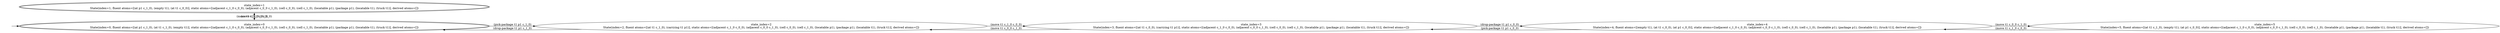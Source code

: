 digraph {
rankdir="LR"
s0[peripheries=2,label="state_index=0
State(index=0, fluent atoms=[(at p1 c_1_0), (at t1 c_1_0), (empty t1)], static atoms=[(adjacent c_1_0 c_0_0), (adjacent c_0_0 c_1_0), (cell c_0_0), (cell c_1_0), (locatable p1), (package p1), (locatable t1), (truck t1)], derived atoms=[])
"]
s1[peripheries=2,label="state_index=1
State(index=1, fluent atoms=[(at p1 c_1_0), (empty t1), (at t1 c_0_0)], static atoms=[(adjacent c_1_0 c_0_0), (adjacent c_0_0 c_1_0), (cell c_0_0), (cell c_1_0), (locatable p1), (package p1), (locatable t1), (truck t1)], derived atoms=[])
"]
s2[label="state_index=2
State(index=2, fluent atoms=[(at t1 c_1_0), (carrying t1 p1)], static atoms=[(adjacent c_1_0 c_0_0), (adjacent c_0_0 c_1_0), (cell c_0_0), (cell c_1_0), (locatable p1), (package p1), (locatable t1), (truck t1)], derived atoms=[])
"]
s3[label="state_index=3
State(index=3, fluent atoms=[(at t1 c_0_0), (carrying t1 p1)], static atoms=[(adjacent c_1_0 c_0_0), (adjacent c_0_0 c_1_0), (cell c_0_0), (cell c_1_0), (locatable p1), (package p1), (locatable t1), (truck t1)], derived atoms=[])
"]
s4[label="state_index=4
State(index=4, fluent atoms=[(empty t1), (at t1 c_0_0), (at p1 c_0_0)], static atoms=[(adjacent c_1_0 c_0_0), (adjacent c_0_0 c_1_0), (cell c_0_0), (cell c_1_0), (locatable p1), (package p1), (locatable t1), (truck t1)], derived atoms=[])
"]
s5[label="state_index=5
State(index=5, fluent atoms=[(at t1 c_1_0), (empty t1), (at p1 c_0_0)], static atoms=[(adjacent c_1_0 c_0_0), (adjacent c_0_0 c_1_0), (cell c_0_0), (cell c_1_0), (locatable p1), (package p1), (locatable t1), (truck t1)], derived atoms=[])
"]
Dangling [ label = "", style = invis ]
{ rank = same; Dangling }
Dangling -> s0
{ rank = same; s5}
{ rank = same; s4}
{ rank = same; s3}
{ rank = same; s2}
{ rank = same; s0,s1}
s0->s1 [label="(move t1 c_1_0 c_0_0)
"]
s0->s2 [label="(pick-package t1 p1 c_1_0)
"]
s1->s0 [label="(move t1 c_0_0 c_1_0)
"]
s2->s0 [label="(drop-package t1 p1 c_1_0)
"]
s2->s3 [label="(move t1 c_1_0 c_0_0)
"]
s3->s2 [label="(move t1 c_0_0 c_1_0)
"]
s3->s4 [label="(drop-package t1 p1 c_0_0)
"]
s4->s3 [label="(pick-package t1 p1 c_0_0)
"]
s4->s5 [label="(move t1 c_0_0 c_1_0)
"]
s5->s4 [label="(move t1 c_1_0 c_0_0)
"]
}
